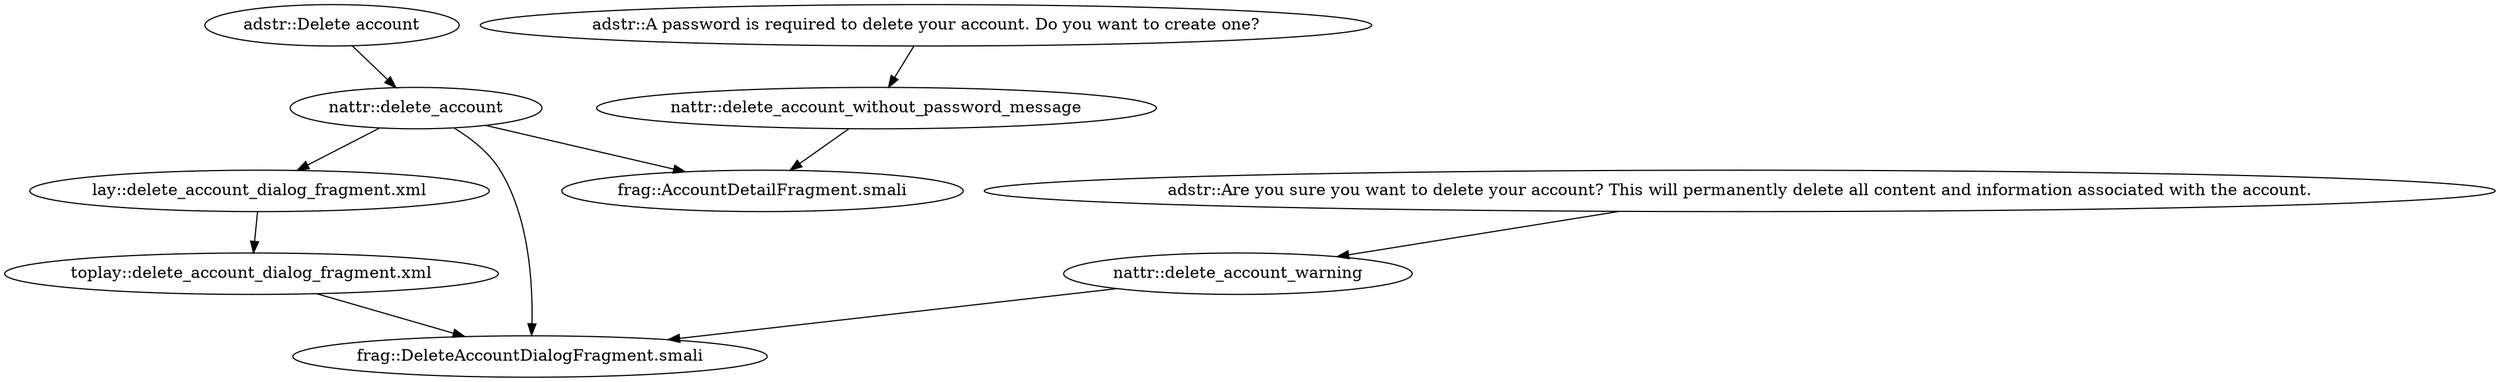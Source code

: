 digraph G {
"adstr::Delete account" -> "nattr::delete_account"
"adstr::Are you sure you want to delete your account? This will permanently delete all content and information associated with the account." -> "nattr::delete_account_warning"
"adstr::A password is required to delete your account. Do you want to create one?" -> "nattr::delete_account_without_password_message"
"nattr::delete_account" -> "lay::delete_account_dialog_fragment.xml"
"nattr::delete_account" -> "frag::DeleteAccountDialogFragment.smali"
"nattr::delete_account" -> "frag::AccountDetailFragment.smali"
"nattr::delete_account_warning" -> "frag::DeleteAccountDialogFragment.smali"
"nattr::delete_account_without_password_message" -> "frag::AccountDetailFragment.smali"
"lay::delete_account_dialog_fragment.xml" -> "toplay::delete_account_dialog_fragment.xml"
"toplay::delete_account_dialog_fragment.xml" -> "frag::DeleteAccountDialogFragment.smali"
}
